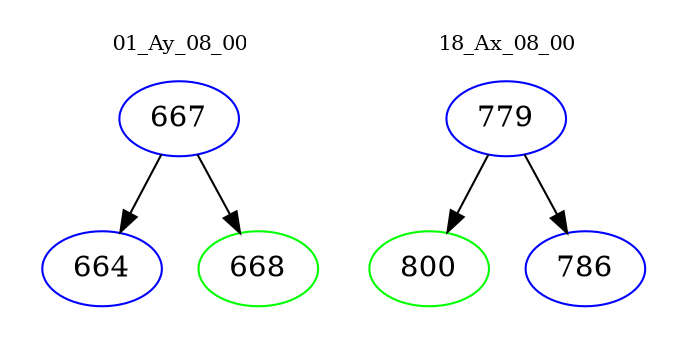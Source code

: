 digraph{
subgraph cluster_0 {
color = white
label = "01_Ay_08_00";
fontsize=10;
T0_667 [label="667", color="blue"]
T0_667 -> T0_664 [color="black"]
T0_664 [label="664", color="blue"]
T0_667 -> T0_668 [color="black"]
T0_668 [label="668", color="green"]
}
subgraph cluster_1 {
color = white
label = "18_Ax_08_00";
fontsize=10;
T1_779 [label="779", color="blue"]
T1_779 -> T1_800 [color="black"]
T1_800 [label="800", color="green"]
T1_779 -> T1_786 [color="black"]
T1_786 [label="786", color="blue"]
}
}
